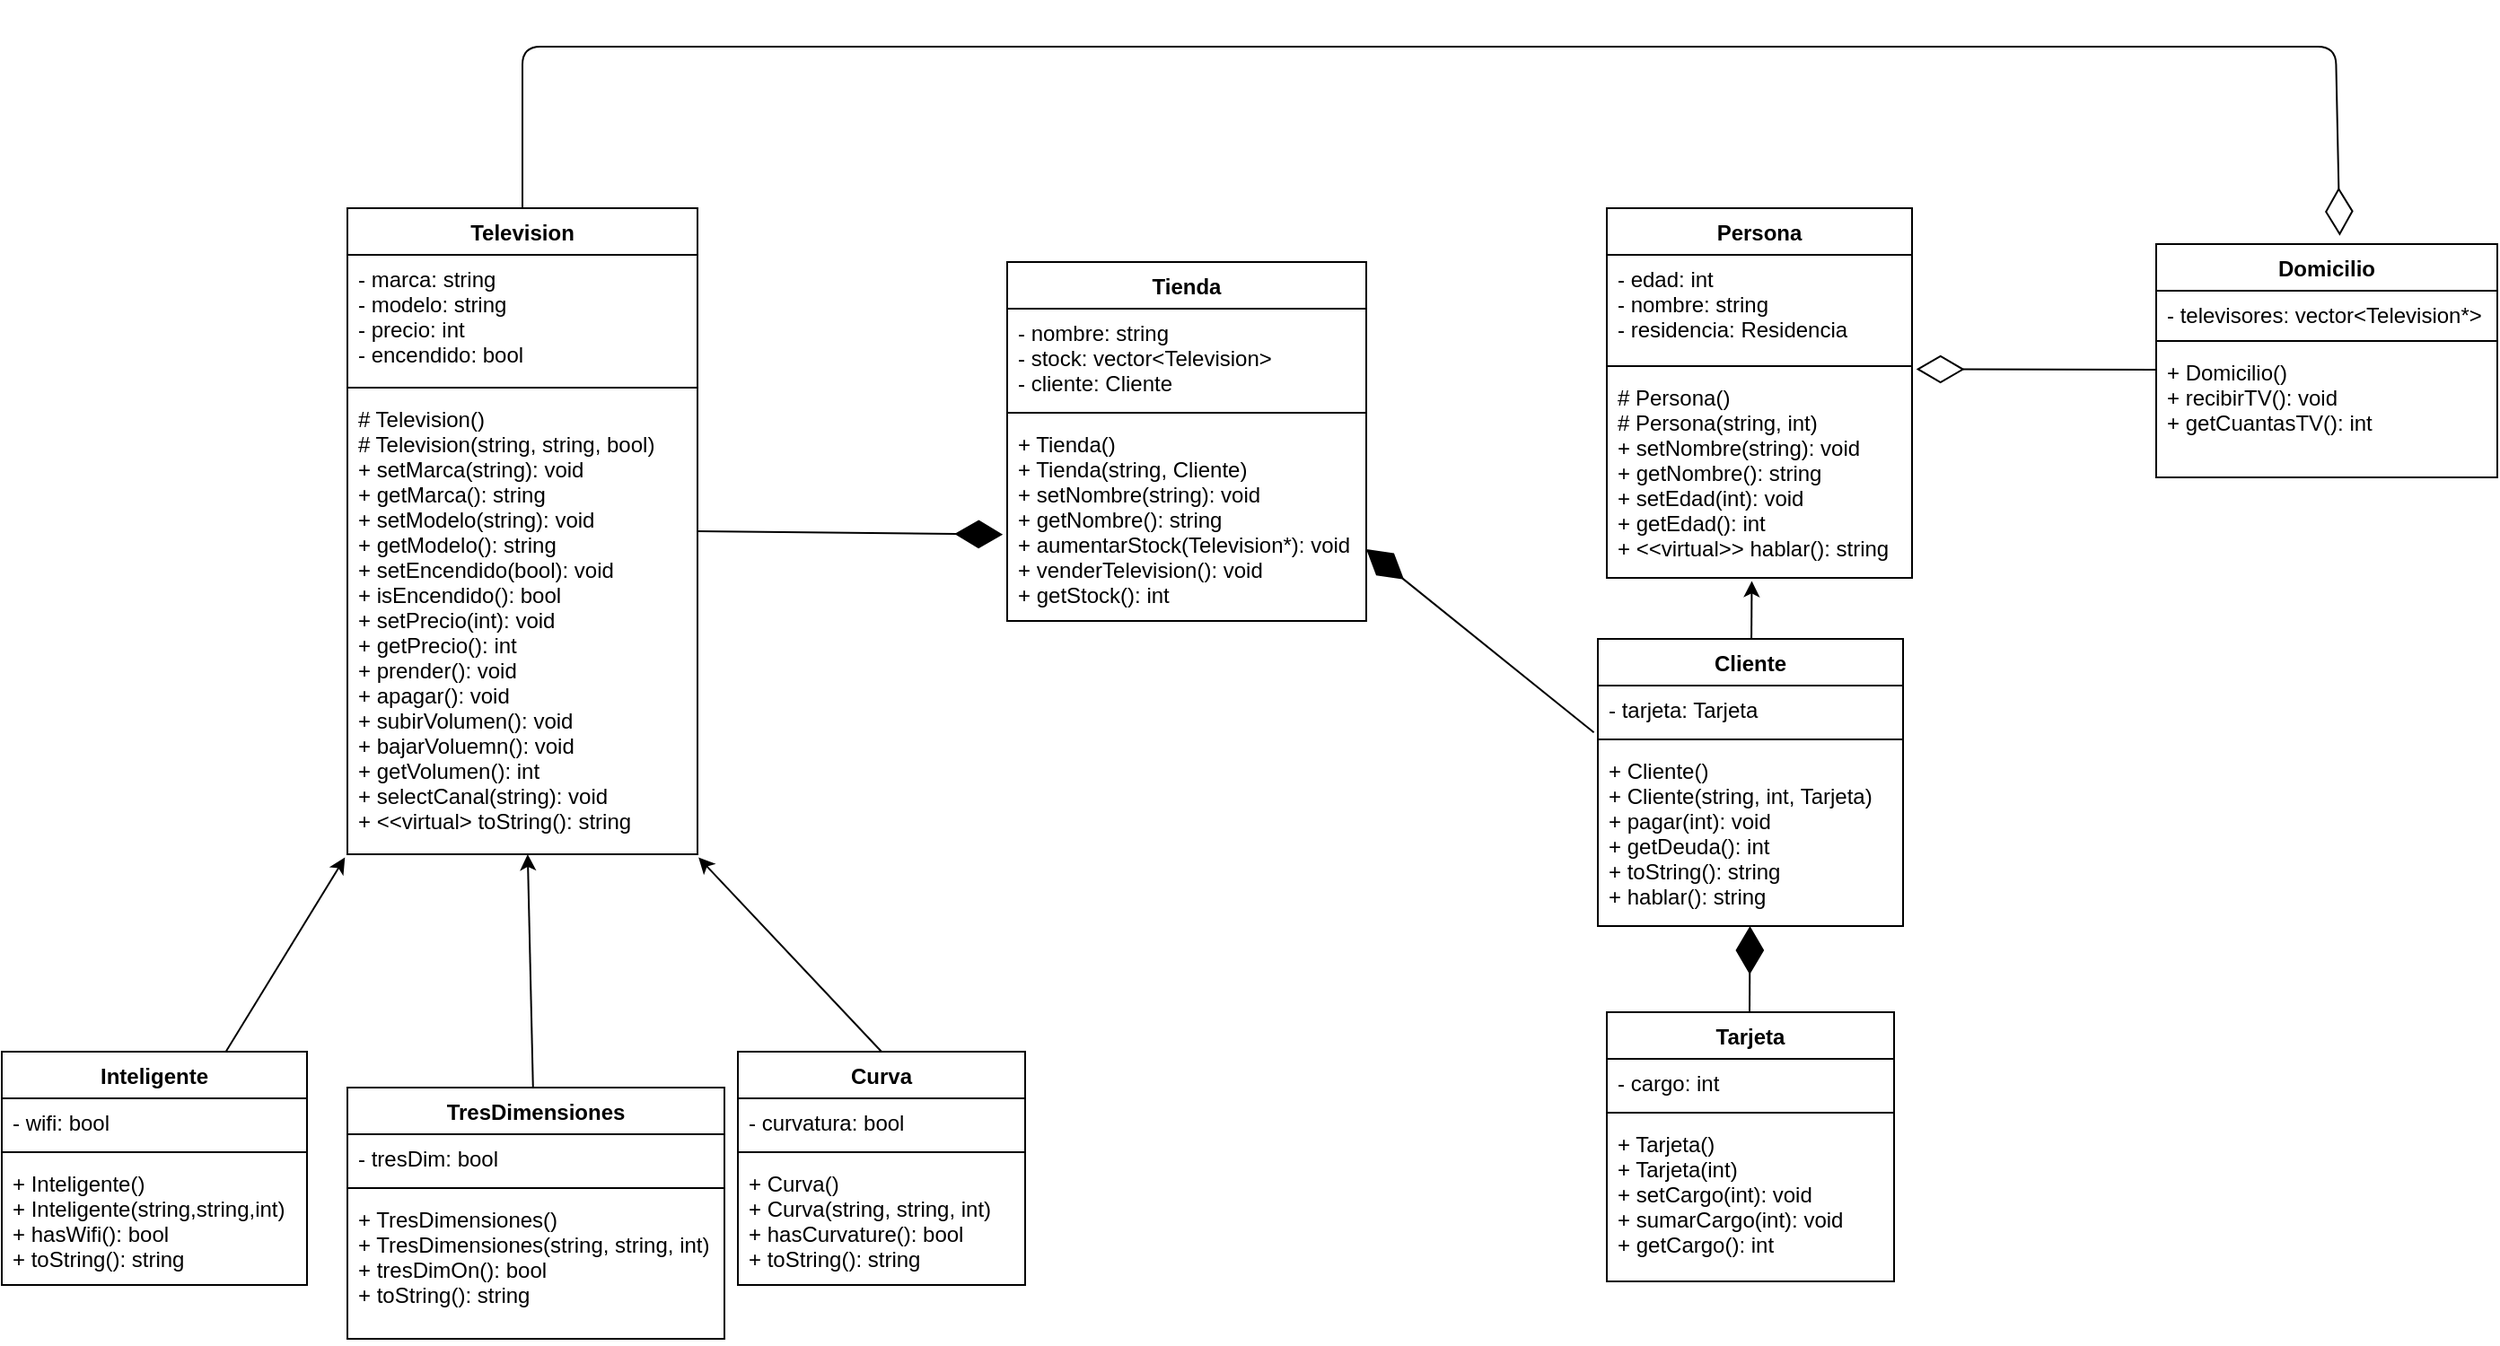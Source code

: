 <mxfile>
    <diagram id="lAEeaEAqxLmmNdLy3olR" name="Page-1">
        <mxGraphModel dx="1366" dy="1390" grid="1" gridSize="10" guides="1" tooltips="1" connect="1" arrows="1" fold="1" page="1" pageScale="1" pageWidth="827" pageHeight="1169" math="0" shadow="0">
            <root>
                <mxCell id="0"/>
                <mxCell id="1" parent="0"/>
                <mxCell id="2" value="Tienda" style="swimlane;fontStyle=1;align=center;verticalAlign=top;childLayout=stackLayout;horizontal=1;startSize=26;horizontalStack=0;resizeParent=1;resizeParentMax=0;resizeLast=0;collapsible=1;marginBottom=0;" parent="1" vertex="1">
                    <mxGeometry x="-260" y="-80" width="200" height="200" as="geometry"/>
                </mxCell>
                <mxCell id="3" value="- nombre: string&#10;- stock: vector&lt;Television&gt;&#10;- cliente: Cliente" style="text;strokeColor=none;fillColor=none;align=left;verticalAlign=top;spacingLeft=4;spacingRight=4;overflow=hidden;rotatable=0;points=[[0,0.5],[1,0.5]];portConstraint=eastwest;" parent="2" vertex="1">
                    <mxGeometry y="26" width="200" height="54" as="geometry"/>
                </mxCell>
                <mxCell id="4" value="" style="line;strokeWidth=1;fillColor=none;align=left;verticalAlign=middle;spacingTop=-1;spacingLeft=3;spacingRight=3;rotatable=0;labelPosition=right;points=[];portConstraint=eastwest;strokeColor=inherit;" parent="2" vertex="1">
                    <mxGeometry y="80" width="200" height="8" as="geometry"/>
                </mxCell>
                <mxCell id="5" value="+ Tienda()&#10;+ Tienda(string, Cliente)&#10;+ setNombre(string): void&#10;+ getNombre(): string&#10;+ aumentarStock(Television*): void&#10;+ venderTelevision(): void&#10;+ getStock(): int" style="text;strokeColor=none;fillColor=none;align=left;verticalAlign=top;spacingLeft=4;spacingRight=4;overflow=hidden;rotatable=0;points=[[0,0.5],[1,0.5]];portConstraint=eastwest;" parent="2" vertex="1">
                    <mxGeometry y="88" width="200" height="112" as="geometry"/>
                </mxCell>
                <mxCell id="6" value="Television" style="swimlane;fontStyle=1;align=center;verticalAlign=top;childLayout=stackLayout;horizontal=1;startSize=26;horizontalStack=0;resizeParent=1;resizeParentMax=0;resizeLast=0;collapsible=1;marginBottom=0;" parent="1" vertex="1">
                    <mxGeometry x="-627.5" y="-110" width="195" height="360" as="geometry"/>
                </mxCell>
                <mxCell id="7" value="- marca: string&#10;- modelo: string&#10;- precio: int&#10;- encendido: bool" style="text;strokeColor=none;fillColor=none;align=left;verticalAlign=top;spacingLeft=4;spacingRight=4;overflow=hidden;rotatable=0;points=[[0,0.5],[1,0.5]];portConstraint=eastwest;" parent="6" vertex="1">
                    <mxGeometry y="26" width="195" height="70" as="geometry"/>
                </mxCell>
                <mxCell id="8" value="" style="line;strokeWidth=1;fillColor=none;align=left;verticalAlign=middle;spacingTop=-1;spacingLeft=3;spacingRight=3;rotatable=0;labelPosition=right;points=[];portConstraint=eastwest;strokeColor=inherit;" parent="6" vertex="1">
                    <mxGeometry y="96" width="195" height="8" as="geometry"/>
                </mxCell>
                <mxCell id="9" value="# Television()&#10;# Television(string, string, bool)&#10;+ setMarca(string): void&#10;+ getMarca(): string&#10;+ setModelo(string): void&#10;+ getModelo(): string&#10;+ setEncendido(bool): void&#10;+ isEncendido(): bool&#10;+ setPrecio(int): void&#10;+ getPrecio(): int&#10;+ prender(): void&#10;+ apagar(): void&#10;+ subirVolumen(): void&#10;+ bajarVoluemn(): void&#10;+ getVolumen(): int&#10;+ selectCanal(string): void&#10;+ &lt;&lt;virtual&gt; toString(): string" style="text;strokeColor=none;fillColor=none;align=left;verticalAlign=top;spacingLeft=4;spacingRight=4;overflow=hidden;rotatable=0;points=[[0,0.5],[1,0.5]];portConstraint=eastwest;" parent="6" vertex="1">
                    <mxGeometry y="104" width="195" height="256" as="geometry"/>
                </mxCell>
                <mxCell id="23" value="" style="edgeStyle=none;html=1;entryX=-0.007;entryY=1.007;entryDx=0;entryDy=0;entryPerimeter=0;" parent="1" source="10" target="9" edge="1">
                    <mxGeometry relative="1" as="geometry"/>
                </mxCell>
                <mxCell id="10" value="Inteligente" style="swimlane;fontStyle=1;align=center;verticalAlign=top;childLayout=stackLayout;horizontal=1;startSize=26;horizontalStack=0;resizeParent=1;resizeParentMax=0;resizeLast=0;collapsible=1;marginBottom=0;" parent="1" vertex="1">
                    <mxGeometry x="-820" y="360" width="170" height="130" as="geometry"/>
                </mxCell>
                <mxCell id="11" value="- wifi: bool" style="text;strokeColor=none;fillColor=none;align=left;verticalAlign=top;spacingLeft=4;spacingRight=4;overflow=hidden;rotatable=0;points=[[0,0.5],[1,0.5]];portConstraint=eastwest;" parent="10" vertex="1">
                    <mxGeometry y="26" width="170" height="26" as="geometry"/>
                </mxCell>
                <mxCell id="12" value="" style="line;strokeWidth=1;fillColor=none;align=left;verticalAlign=middle;spacingTop=-1;spacingLeft=3;spacingRight=3;rotatable=0;labelPosition=right;points=[];portConstraint=eastwest;strokeColor=inherit;" parent="10" vertex="1">
                    <mxGeometry y="52" width="170" height="8" as="geometry"/>
                </mxCell>
                <mxCell id="13" value="+ Inteligente()&#10;+ Inteligente(string,string,int)&#10;+ hasWifi(): bool&#10;+ toString(): string" style="text;strokeColor=none;fillColor=none;align=left;verticalAlign=top;spacingLeft=4;spacingRight=4;overflow=hidden;rotatable=0;points=[[0,0.5],[1,0.5]];portConstraint=eastwest;" parent="10" vertex="1">
                    <mxGeometry y="60" width="170" height="70" as="geometry"/>
                </mxCell>
                <mxCell id="22" value="" style="edgeStyle=none;html=1;" parent="1" source="18" target="9" edge="1">
                    <mxGeometry relative="1" as="geometry"/>
                </mxCell>
                <mxCell id="18" value="TresDimensiones" style="swimlane;fontStyle=1;align=center;verticalAlign=top;childLayout=stackLayout;horizontal=1;startSize=26;horizontalStack=0;resizeParent=1;resizeParentMax=0;resizeLast=0;collapsible=1;marginBottom=0;" parent="1" vertex="1">
                    <mxGeometry x="-627.5" y="380" width="210" height="140" as="geometry"/>
                </mxCell>
                <mxCell id="19" value="- tresDim: bool" style="text;strokeColor=none;fillColor=none;align=left;verticalAlign=top;spacingLeft=4;spacingRight=4;overflow=hidden;rotatable=0;points=[[0,0.5],[1,0.5]];portConstraint=eastwest;" parent="18" vertex="1">
                    <mxGeometry y="26" width="210" height="26" as="geometry"/>
                </mxCell>
                <mxCell id="20" value="" style="line;strokeWidth=1;fillColor=none;align=left;verticalAlign=middle;spacingTop=-1;spacingLeft=3;spacingRight=3;rotatable=0;labelPosition=right;points=[];portConstraint=eastwest;strokeColor=inherit;" parent="18" vertex="1">
                    <mxGeometry y="52" width="210" height="8" as="geometry"/>
                </mxCell>
                <mxCell id="21" value="+ TresDimensiones()&#10;+ TresDimensiones(string, string, int)&#10;+ tresDimOn(): bool&#10;+ toString(): string&#10;" style="text;strokeColor=none;fillColor=none;align=left;verticalAlign=top;spacingLeft=4;spacingRight=4;overflow=hidden;rotatable=0;points=[[0,0.5],[1,0.5]];portConstraint=eastwest;" parent="18" vertex="1">
                    <mxGeometry y="60" width="210" height="80" as="geometry"/>
                </mxCell>
                <mxCell id="30" value="Persona" style="swimlane;fontStyle=1;align=center;verticalAlign=top;childLayout=stackLayout;horizontal=1;startSize=26;horizontalStack=0;resizeParent=1;resizeParentMax=0;resizeLast=0;collapsible=1;marginBottom=0;" parent="1" vertex="1">
                    <mxGeometry x="74" y="-110" width="170" height="206" as="geometry"/>
                </mxCell>
                <mxCell id="31" value="- edad: int&#10;- nombre: string&#10;- residencia: Residencia" style="text;strokeColor=none;fillColor=none;align=left;verticalAlign=top;spacingLeft=4;spacingRight=4;overflow=hidden;rotatable=0;points=[[0,0.5],[1,0.5]];portConstraint=eastwest;" parent="30" vertex="1">
                    <mxGeometry y="26" width="170" height="58" as="geometry"/>
                </mxCell>
                <mxCell id="32" value="" style="line;strokeWidth=1;fillColor=none;align=left;verticalAlign=middle;spacingTop=-1;spacingLeft=3;spacingRight=3;rotatable=0;labelPosition=right;points=[];portConstraint=eastwest;strokeColor=inherit;" parent="30" vertex="1">
                    <mxGeometry y="84" width="170" height="8" as="geometry"/>
                </mxCell>
                <mxCell id="33" value="# Persona()&#10;# Persona(string, int)&#10;+ setNombre(string): void&#10;+ getNombre(): string&#10;+ setEdad(int): void&#10;+ getEdad(): int&#10;+ &lt;&lt;virtual&gt;&gt; hablar(): string" style="text;strokeColor=none;fillColor=none;align=left;verticalAlign=top;spacingLeft=4;spacingRight=4;overflow=hidden;rotatable=0;points=[[0,0.5],[1,0.5]];portConstraint=eastwest;" parent="30" vertex="1">
                    <mxGeometry y="92" width="170" height="114" as="geometry"/>
                </mxCell>
                <mxCell id="58" value="" style="edgeStyle=none;html=1;entryX=0.475;entryY=1.015;entryDx=0;entryDy=0;entryPerimeter=0;" edge="1" parent="1" source="34" target="33">
                    <mxGeometry relative="1" as="geometry"/>
                </mxCell>
                <mxCell id="34" value="Cliente" style="swimlane;fontStyle=1;align=center;verticalAlign=top;childLayout=stackLayout;horizontal=1;startSize=26;horizontalStack=0;resizeParent=1;resizeParentMax=0;resizeLast=0;collapsible=1;marginBottom=0;" parent="1" vertex="1">
                    <mxGeometry x="69" y="130" width="170" height="160" as="geometry"/>
                </mxCell>
                <mxCell id="35" value="- tarjeta: Tarjeta" style="text;strokeColor=none;fillColor=none;align=left;verticalAlign=top;spacingLeft=4;spacingRight=4;overflow=hidden;rotatable=0;points=[[0,0.5],[1,0.5]];portConstraint=eastwest;" parent="34" vertex="1">
                    <mxGeometry y="26" width="170" height="26" as="geometry"/>
                </mxCell>
                <mxCell id="36" value="" style="line;strokeWidth=1;fillColor=none;align=left;verticalAlign=middle;spacingTop=-1;spacingLeft=3;spacingRight=3;rotatable=0;labelPosition=right;points=[];portConstraint=eastwest;strokeColor=inherit;" parent="34" vertex="1">
                    <mxGeometry y="52" width="170" height="8" as="geometry"/>
                </mxCell>
                <mxCell id="37" value="+ Cliente()&#10;+ Cliente(string, int, Tarjeta)&#10;+ pagar(int): void&#10;+ getDeuda(): int&#10;+ toString(): string&#10;+ hablar(): string" style="text;strokeColor=none;fillColor=none;align=left;verticalAlign=top;spacingLeft=4;spacingRight=4;overflow=hidden;rotatable=0;points=[[0,0.5],[1,0.5]];portConstraint=eastwest;" parent="34" vertex="1">
                    <mxGeometry y="60" width="170" height="100" as="geometry"/>
                </mxCell>
                <mxCell id="39" value="Tarjeta" style="swimlane;fontStyle=1;align=center;verticalAlign=top;childLayout=stackLayout;horizontal=1;startSize=26;horizontalStack=0;resizeParent=1;resizeParentMax=0;resizeLast=0;collapsible=1;marginBottom=0;" parent="1" vertex="1">
                    <mxGeometry x="74" y="338" width="160" height="150" as="geometry"/>
                </mxCell>
                <mxCell id="40" value="- cargo: int" style="text;strokeColor=none;fillColor=none;align=left;verticalAlign=top;spacingLeft=4;spacingRight=4;overflow=hidden;rotatable=0;points=[[0,0.5],[1,0.5]];portConstraint=eastwest;" parent="39" vertex="1">
                    <mxGeometry y="26" width="160" height="26" as="geometry"/>
                </mxCell>
                <mxCell id="41" value="" style="line;strokeWidth=1;fillColor=none;align=left;verticalAlign=middle;spacingTop=-1;spacingLeft=3;spacingRight=3;rotatable=0;labelPosition=right;points=[];portConstraint=eastwest;strokeColor=inherit;" parent="39" vertex="1">
                    <mxGeometry y="52" width="160" height="8" as="geometry"/>
                </mxCell>
                <mxCell id="42" value="+ Tarjeta()&#10;+ Tarjeta(int)&#10;+ setCargo(int): void&#10;+ sumarCargo(int): void&#10;+ getCargo(): int" style="text;strokeColor=none;fillColor=none;align=left;verticalAlign=top;spacingLeft=4;spacingRight=4;overflow=hidden;rotatable=0;points=[[0,0.5],[1,0.5]];portConstraint=eastwest;" parent="39" vertex="1">
                    <mxGeometry y="60" width="160" height="90" as="geometry"/>
                </mxCell>
                <mxCell id="43" value="" style="endArrow=diamondThin;endFill=1;endSize=24;html=1;" parent="1" target="37" edge="1">
                    <mxGeometry width="160" relative="1" as="geometry">
                        <mxPoint x="153.5" y="338" as="sourcePoint"/>
                        <mxPoint x="153.5" y="288" as="targetPoint"/>
                    </mxGeometry>
                </mxCell>
                <mxCell id="44" value="" style="endArrow=diamondThin;endFill=1;endSize=24;html=1;exitX=-0.013;exitY=1.006;exitDx=0;exitDy=0;exitPerimeter=0;" parent="1" source="35" edge="1">
                    <mxGeometry width="160" relative="1" as="geometry">
                        <mxPoint x="-140" y="70" as="sourcePoint"/>
                        <mxPoint x="-60" y="80" as="targetPoint"/>
                    </mxGeometry>
                </mxCell>
                <mxCell id="45" value="Domicilio" style="swimlane;fontStyle=1;align=center;verticalAlign=top;childLayout=stackLayout;horizontal=1;startSize=26;horizontalStack=0;resizeParent=1;resizeParentMax=0;resizeLast=0;collapsible=1;marginBottom=0;" parent="1" vertex="1">
                    <mxGeometry x="380" y="-90" width="190" height="130" as="geometry"/>
                </mxCell>
                <mxCell id="46" value="- televisores: vector&lt;Television*&gt;" style="text;strokeColor=none;fillColor=none;align=left;verticalAlign=top;spacingLeft=4;spacingRight=4;overflow=hidden;rotatable=0;points=[[0,0.5],[1,0.5]];portConstraint=eastwest;" parent="45" vertex="1">
                    <mxGeometry y="26" width="190" height="24" as="geometry"/>
                </mxCell>
                <mxCell id="47" value="" style="line;strokeWidth=1;fillColor=none;align=left;verticalAlign=middle;spacingTop=-1;spacingLeft=3;spacingRight=3;rotatable=0;labelPosition=right;points=[];portConstraint=eastwest;strokeColor=inherit;" parent="45" vertex="1">
                    <mxGeometry y="50" width="190" height="8" as="geometry"/>
                </mxCell>
                <mxCell id="48" value="+ Domicilio()&#10;+ recibirTV(): void&#10;+ getCuantasTV(): int&#10;" style="text;strokeColor=none;fillColor=none;align=left;verticalAlign=top;spacingLeft=4;spacingRight=4;overflow=hidden;rotatable=0;points=[[0,0.5],[1,0.5]];portConstraint=eastwest;" parent="45" vertex="1">
                    <mxGeometry y="58" width="190" height="72" as="geometry"/>
                </mxCell>
                <mxCell id="50" value="" style="endArrow=diamondThin;endFill=0;endSize=24;html=1;exitX=0.5;exitY=0;exitDx=0;exitDy=0;entryX=0.538;entryY=-0.036;entryDx=0;entryDy=0;entryPerimeter=0;" parent="1" source="6" target="45" edge="1">
                    <mxGeometry width="160" relative="1" as="geometry">
                        <mxPoint x="-600" y="-70" as="sourcePoint"/>
                        <mxPoint x="540" y="-200" as="targetPoint"/>
                        <Array as="points">
                            <mxPoint x="-530" y="-200"/>
                            <mxPoint x="480" y="-200"/>
                        </Array>
                    </mxGeometry>
                </mxCell>
                <mxCell id="55" style="edgeStyle=none;html=1;exitX=0.5;exitY=0;exitDx=0;exitDy=0;entryX=1.003;entryY=1.007;entryDx=0;entryDy=0;entryPerimeter=0;" parent="1" source="51" target="9" edge="1">
                    <mxGeometry relative="1" as="geometry"/>
                </mxCell>
                <mxCell id="51" value="Curva" style="swimlane;fontStyle=1;align=center;verticalAlign=top;childLayout=stackLayout;horizontal=1;startSize=26;horizontalStack=0;resizeParent=1;resizeParentMax=0;resizeLast=0;collapsible=1;marginBottom=0;" parent="1" vertex="1">
                    <mxGeometry x="-410" y="360" width="160" height="130" as="geometry"/>
                </mxCell>
                <mxCell id="52" value="- curvatura: bool" style="text;strokeColor=none;fillColor=none;align=left;verticalAlign=top;spacingLeft=4;spacingRight=4;overflow=hidden;rotatable=0;points=[[0,0.5],[1,0.5]];portConstraint=eastwest;" parent="51" vertex="1">
                    <mxGeometry y="26" width="160" height="26" as="geometry"/>
                </mxCell>
                <mxCell id="53" value="" style="line;strokeWidth=1;fillColor=none;align=left;verticalAlign=middle;spacingTop=-1;spacingLeft=3;spacingRight=3;rotatable=0;labelPosition=right;points=[];portConstraint=eastwest;strokeColor=inherit;" parent="51" vertex="1">
                    <mxGeometry y="52" width="160" height="8" as="geometry"/>
                </mxCell>
                <mxCell id="54" value="+ Curva()&#10;+ Curva(string, string, int)&#10;+ hasCurvature(): bool&#10;+ toString(): string" style="text;strokeColor=none;fillColor=none;align=left;verticalAlign=top;spacingLeft=4;spacingRight=4;overflow=hidden;rotatable=0;points=[[0,0.5],[1,0.5]];portConstraint=eastwest;" parent="51" vertex="1">
                    <mxGeometry y="60" width="160" height="70" as="geometry"/>
                </mxCell>
                <mxCell id="57" value="" style="endArrow=diamondThin;endFill=0;endSize=24;html=1;entryX=1.014;entryY=-0.02;entryDx=0;entryDy=0;entryPerimeter=0;" edge="1" parent="1" target="33">
                    <mxGeometry width="160" relative="1" as="geometry">
                        <mxPoint x="380" y="-20" as="sourcePoint"/>
                        <mxPoint x="270" y="-20" as="targetPoint"/>
                    </mxGeometry>
                </mxCell>
                <mxCell id="59" value="" style="endArrow=diamondThin;endFill=1;endSize=24;html=1;entryX=-0.012;entryY=0.57;entryDx=0;entryDy=0;entryPerimeter=0;" edge="1" parent="1" target="5">
                    <mxGeometry width="160" relative="1" as="geometry">
                        <mxPoint x="-432.5" y="70" as="sourcePoint"/>
                        <mxPoint x="-270" y="70" as="targetPoint"/>
                    </mxGeometry>
                </mxCell>
            </root>
        </mxGraphModel>
    </diagram>
</mxfile>